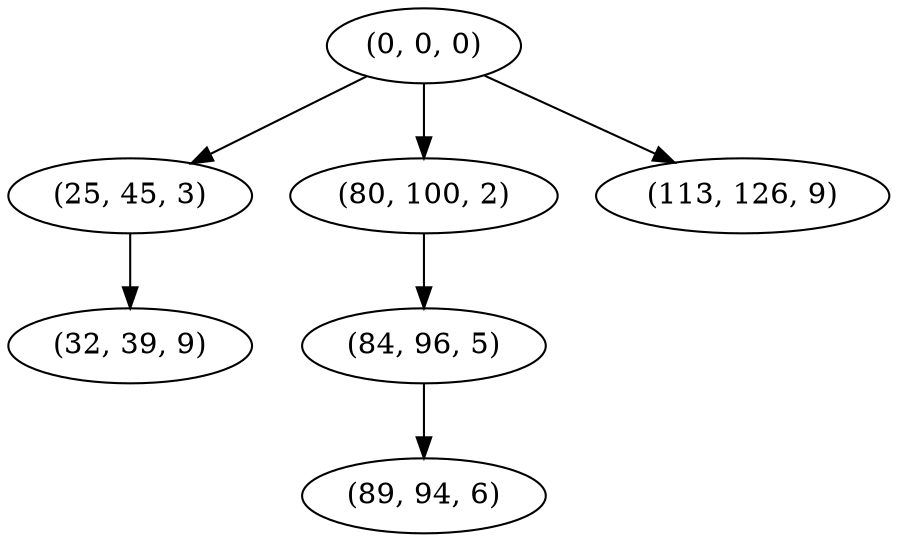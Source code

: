 digraph tree {
    "(0, 0, 0)";
    "(25, 45, 3)";
    "(32, 39, 9)";
    "(80, 100, 2)";
    "(84, 96, 5)";
    "(89, 94, 6)";
    "(113, 126, 9)";
    "(0, 0, 0)" -> "(25, 45, 3)";
    "(0, 0, 0)" -> "(80, 100, 2)";
    "(0, 0, 0)" -> "(113, 126, 9)";
    "(25, 45, 3)" -> "(32, 39, 9)";
    "(80, 100, 2)" -> "(84, 96, 5)";
    "(84, 96, 5)" -> "(89, 94, 6)";
}
